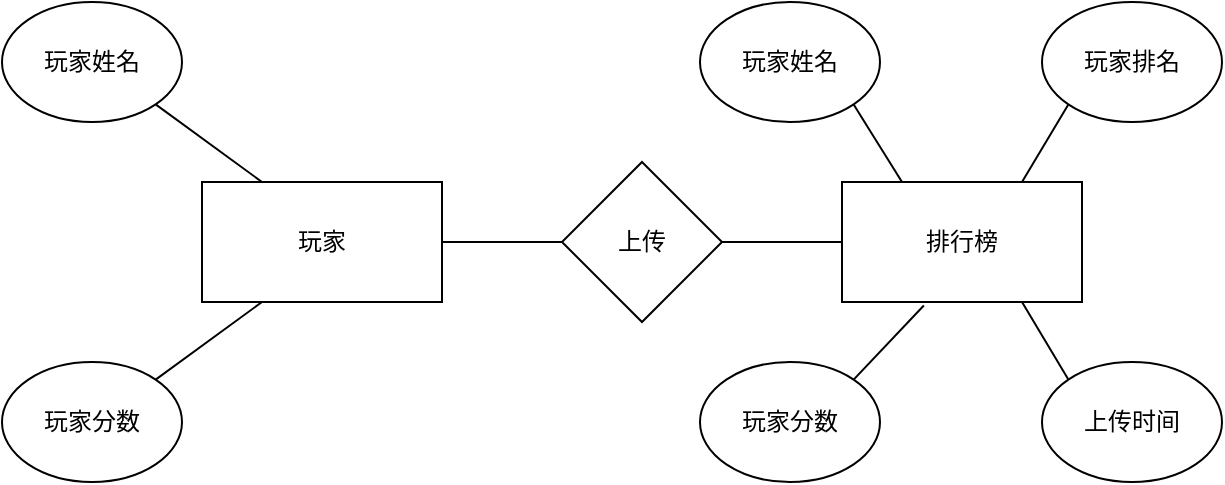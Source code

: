 <mxfile version="21.3.2" type="github">
  <diagram id="C5RBs43oDa-KdzZeNtuy" name="Page-1">
    <mxGraphModel dx="911" dy="754" grid="1" gridSize="10" guides="1" tooltips="1" connect="1" arrows="1" fold="1" page="1" pageScale="1" pageWidth="827" pageHeight="1169" math="0" shadow="0">
      <root>
        <mxCell id="WIyWlLk6GJQsqaUBKTNV-0" />
        <mxCell id="WIyWlLk6GJQsqaUBKTNV-1" parent="WIyWlLk6GJQsqaUBKTNV-0" />
        <mxCell id="1jEgOl1mcVIFKxR9TLVa-23" value="上传" style="rhombus;whiteSpace=wrap;html=1;" vertex="1" parent="WIyWlLk6GJQsqaUBKTNV-1">
          <mxGeometry x="300" y="320" width="80" height="80" as="geometry" />
        </mxCell>
        <mxCell id="1jEgOl1mcVIFKxR9TLVa-24" value="玩家" style="rounded=0;whiteSpace=wrap;html=1;" vertex="1" parent="WIyWlLk6GJQsqaUBKTNV-1">
          <mxGeometry x="120" y="330" width="120" height="60" as="geometry" />
        </mxCell>
        <mxCell id="1jEgOl1mcVIFKxR9TLVa-25" value="排行榜" style="rounded=0;whiteSpace=wrap;html=1;" vertex="1" parent="WIyWlLk6GJQsqaUBKTNV-1">
          <mxGeometry x="440" y="330" width="120" height="60" as="geometry" />
        </mxCell>
        <mxCell id="1jEgOl1mcVIFKxR9TLVa-27" value="玩家姓名" style="ellipse;whiteSpace=wrap;html=1;" vertex="1" parent="WIyWlLk6GJQsqaUBKTNV-1">
          <mxGeometry x="20" y="240" width="90" height="60" as="geometry" />
        </mxCell>
        <mxCell id="1jEgOl1mcVIFKxR9TLVa-32" value="玩家分数" style="ellipse;whiteSpace=wrap;html=1;" vertex="1" parent="WIyWlLk6GJQsqaUBKTNV-1">
          <mxGeometry x="20" y="420" width="90" height="60" as="geometry" />
        </mxCell>
        <mxCell id="1jEgOl1mcVIFKxR9TLVa-33" value="玩家姓名" style="ellipse;whiteSpace=wrap;html=1;" vertex="1" parent="WIyWlLk6GJQsqaUBKTNV-1">
          <mxGeometry x="369" y="240" width="90" height="60" as="geometry" />
        </mxCell>
        <mxCell id="1jEgOl1mcVIFKxR9TLVa-34" value="玩家分数" style="ellipse;whiteSpace=wrap;html=1;" vertex="1" parent="WIyWlLk6GJQsqaUBKTNV-1">
          <mxGeometry x="369" y="420" width="90" height="60" as="geometry" />
        </mxCell>
        <mxCell id="1jEgOl1mcVIFKxR9TLVa-35" value="玩家排名" style="ellipse;whiteSpace=wrap;html=1;" vertex="1" parent="WIyWlLk6GJQsqaUBKTNV-1">
          <mxGeometry x="540" y="240" width="90" height="60" as="geometry" />
        </mxCell>
        <mxCell id="1jEgOl1mcVIFKxR9TLVa-36" value="上传时间" style="ellipse;whiteSpace=wrap;html=1;" vertex="1" parent="WIyWlLk6GJQsqaUBKTNV-1">
          <mxGeometry x="540" y="420" width="90" height="60" as="geometry" />
        </mxCell>
        <mxCell id="1jEgOl1mcVIFKxR9TLVa-40" value="" style="endArrow=none;html=1;rounded=0;exitX=0.25;exitY=0;exitDx=0;exitDy=0;entryX=1;entryY=1;entryDx=0;entryDy=0;" edge="1" parent="WIyWlLk6GJQsqaUBKTNV-1" source="1jEgOl1mcVIFKxR9TLVa-25" target="1jEgOl1mcVIFKxR9TLVa-33">
          <mxGeometry width="50" height="50" relative="1" as="geometry">
            <mxPoint x="310" y="330" as="sourcePoint" />
            <mxPoint x="360" y="280" as="targetPoint" />
          </mxGeometry>
        </mxCell>
        <mxCell id="1jEgOl1mcVIFKxR9TLVa-41" value="" style="endArrow=none;html=1;rounded=0;exitX=1;exitY=0;exitDx=0;exitDy=0;entryX=0.341;entryY=1.029;entryDx=0;entryDy=0;entryPerimeter=0;" edge="1" parent="WIyWlLk6GJQsqaUBKTNV-1" source="1jEgOl1mcVIFKxR9TLVa-34" target="1jEgOl1mcVIFKxR9TLVa-25">
          <mxGeometry width="50" height="50" relative="1" as="geometry">
            <mxPoint x="390" y="350" as="sourcePoint" />
            <mxPoint x="440" y="300" as="targetPoint" />
          </mxGeometry>
        </mxCell>
        <mxCell id="1jEgOl1mcVIFKxR9TLVa-42" value="" style="endArrow=none;html=1;rounded=0;exitX=1;exitY=0;exitDx=0;exitDy=0;entryX=0.25;entryY=1;entryDx=0;entryDy=0;" edge="1" parent="WIyWlLk6GJQsqaUBKTNV-1" source="1jEgOl1mcVIFKxR9TLVa-32" target="1jEgOl1mcVIFKxR9TLVa-24">
          <mxGeometry width="50" height="50" relative="1" as="geometry">
            <mxPoint x="250" y="350" as="sourcePoint" />
            <mxPoint x="300" y="300" as="targetPoint" />
          </mxGeometry>
        </mxCell>
        <mxCell id="1jEgOl1mcVIFKxR9TLVa-43" value="" style="endArrow=none;html=1;rounded=0;exitX=1;exitY=1;exitDx=0;exitDy=0;entryX=0.25;entryY=0;entryDx=0;entryDy=0;" edge="1" parent="WIyWlLk6GJQsqaUBKTNV-1" source="1jEgOl1mcVIFKxR9TLVa-27" target="1jEgOl1mcVIFKxR9TLVa-24">
          <mxGeometry width="50" height="50" relative="1" as="geometry">
            <mxPoint x="250" y="350" as="sourcePoint" />
            <mxPoint x="300" y="300" as="targetPoint" />
          </mxGeometry>
        </mxCell>
        <mxCell id="1jEgOl1mcVIFKxR9TLVa-44" value="" style="endArrow=none;html=1;rounded=0;exitX=1;exitY=0.5;exitDx=0;exitDy=0;" edge="1" parent="WIyWlLk6GJQsqaUBKTNV-1" source="1jEgOl1mcVIFKxR9TLVa-24" target="1jEgOl1mcVIFKxR9TLVa-23">
          <mxGeometry width="50" height="50" relative="1" as="geometry">
            <mxPoint x="250" y="350" as="sourcePoint" />
            <mxPoint x="300" y="300" as="targetPoint" />
          </mxGeometry>
        </mxCell>
        <mxCell id="1jEgOl1mcVIFKxR9TLVa-45" value="" style="endArrow=none;html=1;rounded=0;entryX=0;entryY=0;entryDx=0;entryDy=0;exitX=0.75;exitY=1;exitDx=0;exitDy=0;" edge="1" parent="WIyWlLk6GJQsqaUBKTNV-1" source="1jEgOl1mcVIFKxR9TLVa-25" target="1jEgOl1mcVIFKxR9TLVa-36">
          <mxGeometry width="50" height="50" relative="1" as="geometry">
            <mxPoint x="330" y="340" as="sourcePoint" />
            <mxPoint x="380" y="290" as="targetPoint" />
          </mxGeometry>
        </mxCell>
        <mxCell id="1jEgOl1mcVIFKxR9TLVa-46" value="" style="endArrow=none;html=1;rounded=0;exitX=0.75;exitY=0;exitDx=0;exitDy=0;entryX=0;entryY=1;entryDx=0;entryDy=0;" edge="1" parent="WIyWlLk6GJQsqaUBKTNV-1" source="1jEgOl1mcVIFKxR9TLVa-25" target="1jEgOl1mcVIFKxR9TLVa-35">
          <mxGeometry width="50" height="50" relative="1" as="geometry">
            <mxPoint x="330" y="340" as="sourcePoint" />
            <mxPoint x="380" y="290" as="targetPoint" />
          </mxGeometry>
        </mxCell>
        <mxCell id="1jEgOl1mcVIFKxR9TLVa-47" value="" style="endArrow=none;html=1;rounded=0;exitX=1;exitY=0.5;exitDx=0;exitDy=0;entryX=0;entryY=0.5;entryDx=0;entryDy=0;" edge="1" parent="WIyWlLk6GJQsqaUBKTNV-1" source="1jEgOl1mcVIFKxR9TLVa-23" target="1jEgOl1mcVIFKxR9TLVa-25">
          <mxGeometry width="50" height="50" relative="1" as="geometry">
            <mxPoint x="330" y="340" as="sourcePoint" />
            <mxPoint x="380" y="290" as="targetPoint" />
          </mxGeometry>
        </mxCell>
      </root>
    </mxGraphModel>
  </diagram>
</mxfile>
